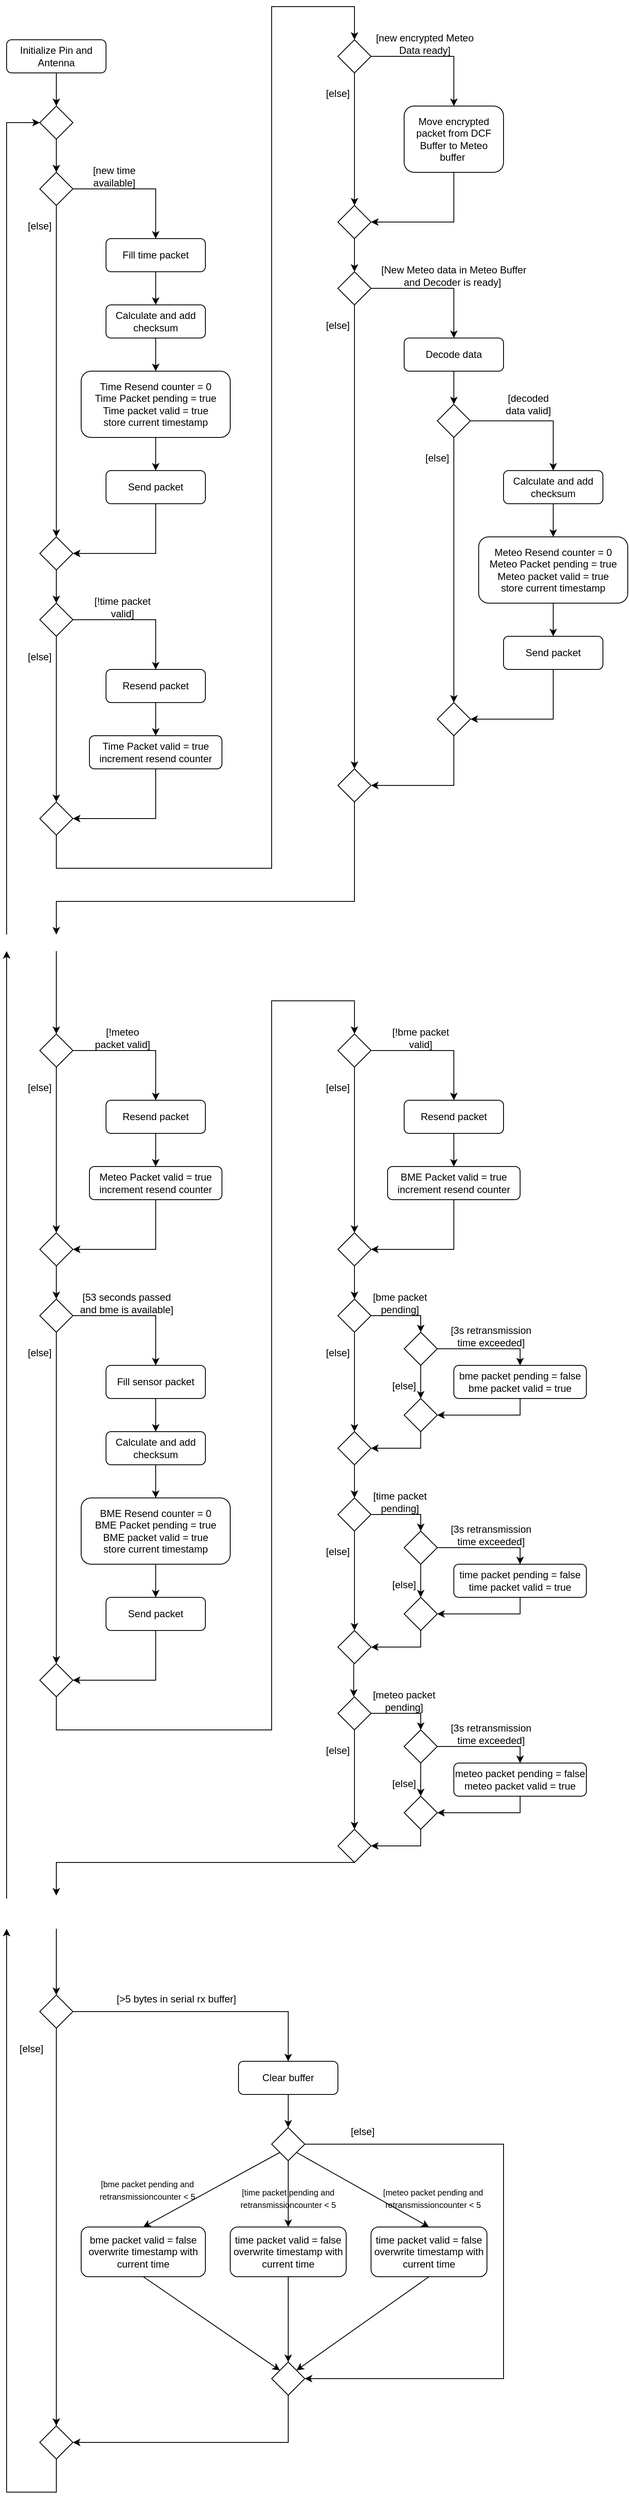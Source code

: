 <mxfile version="22.1.21" type="device" pages="2">
  <diagram id="C5RBs43oDa-KdzZeNtuy" name="Page-1">
    <mxGraphModel dx="1304" dy="761" grid="1" gridSize="10" guides="1" tooltips="1" connect="1" arrows="1" fold="1" page="1" pageScale="1" pageWidth="827" pageHeight="1169" math="0" shadow="0">
      <root>
        <mxCell id="WIyWlLk6GJQsqaUBKTNV-0" />
        <mxCell id="WIyWlLk6GJQsqaUBKTNV-1" parent="WIyWlLk6GJQsqaUBKTNV-0" />
        <mxCell id="Wbvs1l6Q2NBNaEKk9AHI-1" value="Initialize Pin and Antenna" style="rounded=1;whiteSpace=wrap;html=1;" vertex="1" parent="WIyWlLk6GJQsqaUBKTNV-1">
          <mxGeometry x="40" y="80" width="120" height="40" as="geometry" />
        </mxCell>
        <mxCell id="Wbvs1l6Q2NBNaEKk9AHI-2" value="Calculate and add checksum" style="rounded=1;whiteSpace=wrap;html=1;" vertex="1" parent="WIyWlLk6GJQsqaUBKTNV-1">
          <mxGeometry x="160" y="400" width="120" height="40" as="geometry" />
        </mxCell>
        <mxCell id="Wbvs1l6Q2NBNaEKk9AHI-3" value="" style="rhombus;whiteSpace=wrap;html=1;" vertex="1" parent="WIyWlLk6GJQsqaUBKTNV-1">
          <mxGeometry x="80" y="160" width="40" height="40" as="geometry" />
        </mxCell>
        <mxCell id="Wbvs1l6Q2NBNaEKk9AHI-4" value="" style="rhombus;whiteSpace=wrap;html=1;" vertex="1" parent="WIyWlLk6GJQsqaUBKTNV-1">
          <mxGeometry x="80" y="680" width="40" height="40" as="geometry" />
        </mxCell>
        <mxCell id="Wbvs1l6Q2NBNaEKk9AHI-5" value="Fill time packet" style="rounded=1;whiteSpace=wrap;html=1;" vertex="1" parent="WIyWlLk6GJQsqaUBKTNV-1">
          <mxGeometry x="160" y="320" width="120" height="40" as="geometry" />
        </mxCell>
        <mxCell id="Wbvs1l6Q2NBNaEKk9AHI-6" value="Time Resend counter = 0&lt;br&gt;Time Packet pending = true&lt;br&gt;Time packet valid = true&lt;br&gt;store current timestamp" style="rounded=1;whiteSpace=wrap;html=1;" vertex="1" parent="WIyWlLk6GJQsqaUBKTNV-1">
          <mxGeometry x="130" y="480" width="180" height="80" as="geometry" />
        </mxCell>
        <mxCell id="Wbvs1l6Q2NBNaEKk9AHI-7" value="" style="rhombus;whiteSpace=wrap;html=1;" vertex="1" parent="WIyWlLk6GJQsqaUBKTNV-1">
          <mxGeometry x="80" y="240" width="40" height="40" as="geometry" />
        </mxCell>
        <mxCell id="Wbvs1l6Q2NBNaEKk9AHI-8" value="" style="endArrow=classic;html=1;rounded=0;exitX=0.5;exitY=1;exitDx=0;exitDy=0;entryX=0.5;entryY=0;entryDx=0;entryDy=0;" edge="1" parent="WIyWlLk6GJQsqaUBKTNV-1" source="Wbvs1l6Q2NBNaEKk9AHI-1" target="Wbvs1l6Q2NBNaEKk9AHI-3">
          <mxGeometry width="50" height="50" relative="1" as="geometry">
            <mxPoint x="270" y="430" as="sourcePoint" />
            <mxPoint x="320" y="380" as="targetPoint" />
          </mxGeometry>
        </mxCell>
        <mxCell id="Wbvs1l6Q2NBNaEKk9AHI-9" value="" style="endArrow=classic;html=1;rounded=0;entryX=0.5;entryY=0;entryDx=0;entryDy=0;" edge="1" parent="WIyWlLk6GJQsqaUBKTNV-1" target="Wbvs1l6Q2NBNaEKk9AHI-7">
          <mxGeometry width="50" height="50" relative="1" as="geometry">
            <mxPoint x="100" y="200" as="sourcePoint" />
            <mxPoint x="110" y="170" as="targetPoint" />
          </mxGeometry>
        </mxCell>
        <mxCell id="Wbvs1l6Q2NBNaEKk9AHI-10" value="" style="endArrow=classic;html=1;rounded=0;entryX=0.5;entryY=0;entryDx=0;entryDy=0;exitX=1;exitY=0.5;exitDx=0;exitDy=0;" edge="1" parent="WIyWlLk6GJQsqaUBKTNV-1" source="Wbvs1l6Q2NBNaEKk9AHI-7" target="Wbvs1l6Q2NBNaEKk9AHI-5">
          <mxGeometry width="50" height="50" relative="1" as="geometry">
            <mxPoint x="110" y="210" as="sourcePoint" />
            <mxPoint x="110" y="250" as="targetPoint" />
            <Array as="points">
              <mxPoint x="220" y="260" />
            </Array>
          </mxGeometry>
        </mxCell>
        <mxCell id="Wbvs1l6Q2NBNaEKk9AHI-11" value="" style="endArrow=classic;html=1;rounded=0;entryX=0.5;entryY=0;entryDx=0;entryDy=0;exitX=0.5;exitY=1;exitDx=0;exitDy=0;" edge="1" parent="WIyWlLk6GJQsqaUBKTNV-1" source="Wbvs1l6Q2NBNaEKk9AHI-5" target="Wbvs1l6Q2NBNaEKk9AHI-2">
          <mxGeometry width="50" height="50" relative="1" as="geometry">
            <mxPoint x="110" y="210" as="sourcePoint" />
            <mxPoint x="110" y="250" as="targetPoint" />
          </mxGeometry>
        </mxCell>
        <mxCell id="Wbvs1l6Q2NBNaEKk9AHI-12" value="" style="endArrow=classic;html=1;rounded=0;exitX=0.5;exitY=1;exitDx=0;exitDy=0;entryX=0.5;entryY=0;entryDx=0;entryDy=0;" edge="1" parent="WIyWlLk6GJQsqaUBKTNV-1" source="Wbvs1l6Q2NBNaEKk9AHI-2" target="Wbvs1l6Q2NBNaEKk9AHI-6">
          <mxGeometry width="50" height="50" relative="1" as="geometry">
            <mxPoint x="230" y="370" as="sourcePoint" />
            <mxPoint x="250" y="460" as="targetPoint" />
          </mxGeometry>
        </mxCell>
        <mxCell id="Wbvs1l6Q2NBNaEKk9AHI-13" value="" style="endArrow=classic;html=1;rounded=0;entryX=1;entryY=0.5;entryDx=0;entryDy=0;" edge="1" parent="WIyWlLk6GJQsqaUBKTNV-1" target="Wbvs1l6Q2NBNaEKk9AHI-4">
          <mxGeometry width="50" height="50" relative="1" as="geometry">
            <mxPoint x="220" y="640" as="sourcePoint" />
            <mxPoint x="320" y="380" as="targetPoint" />
            <Array as="points">
              <mxPoint x="220" y="700" />
            </Array>
          </mxGeometry>
        </mxCell>
        <mxCell id="Wbvs1l6Q2NBNaEKk9AHI-14" value="" style="endArrow=classic;html=1;rounded=0;exitX=0.5;exitY=1;exitDx=0;exitDy=0;entryX=0.5;entryY=0;entryDx=0;entryDy=0;" edge="1" parent="WIyWlLk6GJQsqaUBKTNV-1" source="Wbvs1l6Q2NBNaEKk9AHI-7" target="Wbvs1l6Q2NBNaEKk9AHI-4">
          <mxGeometry width="50" height="50" relative="1" as="geometry">
            <mxPoint x="270" y="430" as="sourcePoint" />
            <mxPoint x="320" y="380" as="targetPoint" />
          </mxGeometry>
        </mxCell>
        <mxCell id="Wbvs1l6Q2NBNaEKk9AHI-15" value="[new time available]" style="text;html=1;strokeColor=none;fillColor=none;align=center;verticalAlign=middle;whiteSpace=wrap;rounded=0;" vertex="1" parent="WIyWlLk6GJQsqaUBKTNV-1">
          <mxGeometry x="140" y="230" width="60" height="30" as="geometry" />
        </mxCell>
        <mxCell id="Wbvs1l6Q2NBNaEKk9AHI-16" value="[else]" style="text;html=1;strokeColor=none;fillColor=none;align=center;verticalAlign=middle;whiteSpace=wrap;rounded=0;" vertex="1" parent="WIyWlLk6GJQsqaUBKTNV-1">
          <mxGeometry x="60" y="290" width="40" height="30" as="geometry" />
        </mxCell>
        <mxCell id="Wbvs1l6Q2NBNaEKk9AHI-17" value="" style="rhombus;whiteSpace=wrap;html=1;" vertex="1" parent="WIyWlLk6GJQsqaUBKTNV-1">
          <mxGeometry x="80" y="760" width="40" height="40" as="geometry" />
        </mxCell>
        <mxCell id="Wbvs1l6Q2NBNaEKk9AHI-18" value="Send packet" style="rounded=1;whiteSpace=wrap;html=1;" vertex="1" parent="WIyWlLk6GJQsqaUBKTNV-1">
          <mxGeometry x="160" y="600" width="120" height="40" as="geometry" />
        </mxCell>
        <mxCell id="Wbvs1l6Q2NBNaEKk9AHI-19" value="" style="endArrow=classic;html=1;rounded=0;exitX=0.5;exitY=1;exitDx=0;exitDy=0;entryX=0.5;entryY=0;entryDx=0;entryDy=0;" edge="1" parent="WIyWlLk6GJQsqaUBKTNV-1" source="Wbvs1l6Q2NBNaEKk9AHI-6" target="Wbvs1l6Q2NBNaEKk9AHI-18">
          <mxGeometry width="50" height="50" relative="1" as="geometry">
            <mxPoint x="230" y="450" as="sourcePoint" />
            <mxPoint x="230" y="490" as="targetPoint" />
          </mxGeometry>
        </mxCell>
        <mxCell id="Wbvs1l6Q2NBNaEKk9AHI-21" value="Resend packet" style="rounded=1;whiteSpace=wrap;html=1;" vertex="1" parent="WIyWlLk6GJQsqaUBKTNV-1">
          <mxGeometry x="160" y="840" width="120" height="40" as="geometry" />
        </mxCell>
        <mxCell id="Wbvs1l6Q2NBNaEKk9AHI-22" value="Time Packet valid = true&lt;br&gt;increment resend counter" style="rounded=1;whiteSpace=wrap;html=1;" vertex="1" parent="WIyWlLk6GJQsqaUBKTNV-1">
          <mxGeometry x="140" y="920" width="160" height="40" as="geometry" />
        </mxCell>
        <mxCell id="Wbvs1l6Q2NBNaEKk9AHI-23" value="" style="rhombus;whiteSpace=wrap;html=1;" vertex="1" parent="WIyWlLk6GJQsqaUBKTNV-1">
          <mxGeometry x="80" y="1000" width="40" height="40" as="geometry" />
        </mxCell>
        <mxCell id="Wbvs1l6Q2NBNaEKk9AHI-24" value="" style="endArrow=classic;html=1;rounded=0;exitX=0.5;exitY=1;exitDx=0;exitDy=0;entryX=0.5;entryY=0;entryDx=0;entryDy=0;" edge="1" parent="WIyWlLk6GJQsqaUBKTNV-1" source="Wbvs1l6Q2NBNaEKk9AHI-4" target="Wbvs1l6Q2NBNaEKk9AHI-17">
          <mxGeometry width="50" height="50" relative="1" as="geometry">
            <mxPoint x="200" y="870" as="sourcePoint" />
            <mxPoint x="250" y="820" as="targetPoint" />
          </mxGeometry>
        </mxCell>
        <mxCell id="Wbvs1l6Q2NBNaEKk9AHI-25" value="" style="endArrow=classic;html=1;rounded=0;exitX=1;exitY=0.5;exitDx=0;exitDy=0;entryX=0.5;entryY=0;entryDx=0;entryDy=0;" edge="1" parent="WIyWlLk6GJQsqaUBKTNV-1" source="Wbvs1l6Q2NBNaEKk9AHI-17" target="Wbvs1l6Q2NBNaEKk9AHI-21">
          <mxGeometry width="50" height="50" relative="1" as="geometry">
            <mxPoint x="110" y="730" as="sourcePoint" />
            <mxPoint x="110" y="770" as="targetPoint" />
            <Array as="points">
              <mxPoint x="220" y="780" />
            </Array>
          </mxGeometry>
        </mxCell>
        <mxCell id="Wbvs1l6Q2NBNaEKk9AHI-26" value="" style="endArrow=classic;html=1;rounded=0;exitX=0.5;exitY=1;exitDx=0;exitDy=0;entryX=0.5;entryY=0;entryDx=0;entryDy=0;" edge="1" parent="WIyWlLk6GJQsqaUBKTNV-1" source="Wbvs1l6Q2NBNaEKk9AHI-21" target="Wbvs1l6Q2NBNaEKk9AHI-22">
          <mxGeometry width="50" height="50" relative="1" as="geometry">
            <mxPoint x="200" y="830" as="sourcePoint" />
            <mxPoint x="250" y="780" as="targetPoint" />
          </mxGeometry>
        </mxCell>
        <mxCell id="Wbvs1l6Q2NBNaEKk9AHI-27" value="" style="endArrow=classic;html=1;rounded=0;exitX=0.5;exitY=1;exitDx=0;exitDy=0;entryX=1;entryY=0.5;entryDx=0;entryDy=0;" edge="1" parent="WIyWlLk6GJQsqaUBKTNV-1" source="Wbvs1l6Q2NBNaEKk9AHI-22" target="Wbvs1l6Q2NBNaEKk9AHI-23">
          <mxGeometry width="50" height="50" relative="1" as="geometry">
            <mxPoint x="230" y="890" as="sourcePoint" />
            <mxPoint x="230" y="930" as="targetPoint" />
            <Array as="points">
              <mxPoint x="220" y="1020" />
            </Array>
          </mxGeometry>
        </mxCell>
        <mxCell id="Wbvs1l6Q2NBNaEKk9AHI-28" value="[!time packet valid]" style="text;html=1;strokeColor=none;fillColor=none;align=center;verticalAlign=middle;whiteSpace=wrap;rounded=0;" vertex="1" parent="WIyWlLk6GJQsqaUBKTNV-1">
          <mxGeometry x="140" y="750" width="80" height="30" as="geometry" />
        </mxCell>
        <mxCell id="Wbvs1l6Q2NBNaEKk9AHI-29" value="" style="endArrow=classic;html=1;rounded=0;exitX=0.5;exitY=1;exitDx=0;exitDy=0;entryX=0.5;entryY=0;entryDx=0;entryDy=0;" edge="1" parent="WIyWlLk6GJQsqaUBKTNV-1" source="Wbvs1l6Q2NBNaEKk9AHI-17" target="Wbvs1l6Q2NBNaEKk9AHI-23">
          <mxGeometry width="50" height="50" relative="1" as="geometry">
            <mxPoint x="200" y="1000" as="sourcePoint" />
            <mxPoint x="250" y="950" as="targetPoint" />
          </mxGeometry>
        </mxCell>
        <mxCell id="Wbvs1l6Q2NBNaEKk9AHI-30" value="[else]" style="text;html=1;strokeColor=none;fillColor=none;align=center;verticalAlign=middle;whiteSpace=wrap;rounded=0;" vertex="1" parent="WIyWlLk6GJQsqaUBKTNV-1">
          <mxGeometry x="60" y="810" width="40" height="30" as="geometry" />
        </mxCell>
        <mxCell id="Wbvs1l6Q2NBNaEKk9AHI-31" value="Calculate and add checksum" style="rounded=1;whiteSpace=wrap;html=1;" vertex="1" parent="WIyWlLk6GJQsqaUBKTNV-1">
          <mxGeometry x="640" y="600" width="120" height="40" as="geometry" />
        </mxCell>
        <mxCell id="Wbvs1l6Q2NBNaEKk9AHI-32" value="" style="rhombus;whiteSpace=wrap;html=1;" vertex="1" parent="WIyWlLk6GJQsqaUBKTNV-1">
          <mxGeometry x="440" y="960" width="40" height="40" as="geometry" />
        </mxCell>
        <mxCell id="Wbvs1l6Q2NBNaEKk9AHI-33" value="Decode data" style="rounded=1;whiteSpace=wrap;html=1;" vertex="1" parent="WIyWlLk6GJQsqaUBKTNV-1">
          <mxGeometry x="520" y="440" width="120" height="40" as="geometry" />
        </mxCell>
        <mxCell id="Wbvs1l6Q2NBNaEKk9AHI-34" value="Meteo Resend counter = 0&lt;br&gt;Meteo Packet pending = true&lt;br&gt;Meteo packet valid = true&lt;br&gt;store current timestamp" style="rounded=1;whiteSpace=wrap;html=1;" vertex="1" parent="WIyWlLk6GJQsqaUBKTNV-1">
          <mxGeometry x="610" y="680" width="180" height="80" as="geometry" />
        </mxCell>
        <mxCell id="Wbvs1l6Q2NBNaEKk9AHI-35" value="" style="rhombus;whiteSpace=wrap;html=1;" vertex="1" parent="WIyWlLk6GJQsqaUBKTNV-1">
          <mxGeometry x="440" y="360" width="40" height="40" as="geometry" />
        </mxCell>
        <mxCell id="Wbvs1l6Q2NBNaEKk9AHI-36" value="" style="endArrow=classic;html=1;rounded=0;entryX=0.5;entryY=0;entryDx=0;entryDy=0;exitX=1;exitY=0.5;exitDx=0;exitDy=0;" edge="1" parent="WIyWlLk6GJQsqaUBKTNV-1" source="Wbvs1l6Q2NBNaEKk9AHI-35" target="Wbvs1l6Q2NBNaEKk9AHI-33">
          <mxGeometry width="50" height="50" relative="1" as="geometry">
            <mxPoint x="470" y="330" as="sourcePoint" />
            <mxPoint x="470" y="370" as="targetPoint" />
            <Array as="points">
              <mxPoint x="580" y="380" />
            </Array>
          </mxGeometry>
        </mxCell>
        <mxCell id="Wbvs1l6Q2NBNaEKk9AHI-38" value="" style="endArrow=classic;html=1;rounded=0;exitX=0.5;exitY=1;exitDx=0;exitDy=0;entryX=0.5;entryY=0;entryDx=0;entryDy=0;" edge="1" parent="WIyWlLk6GJQsqaUBKTNV-1" source="Wbvs1l6Q2NBNaEKk9AHI-31" target="Wbvs1l6Q2NBNaEKk9AHI-34">
          <mxGeometry width="50" height="50" relative="1" as="geometry">
            <mxPoint x="710" y="570" as="sourcePoint" />
            <mxPoint x="730" y="660" as="targetPoint" />
          </mxGeometry>
        </mxCell>
        <mxCell id="Wbvs1l6Q2NBNaEKk9AHI-40" value="" style="endArrow=classic;html=1;rounded=0;exitX=0.5;exitY=1;exitDx=0;exitDy=0;entryX=0.5;entryY=0;entryDx=0;entryDy=0;" edge="1" parent="WIyWlLk6GJQsqaUBKTNV-1" source="Wbvs1l6Q2NBNaEKk9AHI-35" target="Wbvs1l6Q2NBNaEKk9AHI-32">
          <mxGeometry width="50" height="50" relative="1" as="geometry">
            <mxPoint x="630" y="550" as="sourcePoint" />
            <mxPoint x="680" y="500" as="targetPoint" />
          </mxGeometry>
        </mxCell>
        <mxCell id="Wbvs1l6Q2NBNaEKk9AHI-41" value="[New Meteo data in Meteo Buffer and Decoder is ready]&amp;nbsp;" style="text;html=1;strokeColor=none;fillColor=none;align=center;verticalAlign=middle;whiteSpace=wrap;rounded=0;" vertex="1" parent="WIyWlLk6GJQsqaUBKTNV-1">
          <mxGeometry x="490" y="350" width="180" height="30" as="geometry" />
        </mxCell>
        <mxCell id="Wbvs1l6Q2NBNaEKk9AHI-42" value="[else]" style="text;html=1;strokeColor=none;fillColor=none;align=center;verticalAlign=middle;whiteSpace=wrap;rounded=0;" vertex="1" parent="WIyWlLk6GJQsqaUBKTNV-1">
          <mxGeometry x="420" y="410" width="40" height="30" as="geometry" />
        </mxCell>
        <mxCell id="Wbvs1l6Q2NBNaEKk9AHI-43" value="Send packet" style="rounded=1;whiteSpace=wrap;html=1;" vertex="1" parent="WIyWlLk6GJQsqaUBKTNV-1">
          <mxGeometry x="640" y="800" width="120" height="40" as="geometry" />
        </mxCell>
        <mxCell id="Wbvs1l6Q2NBNaEKk9AHI-44" value="" style="endArrow=classic;html=1;rounded=0;exitX=0.5;exitY=1;exitDx=0;exitDy=0;entryX=0.5;entryY=0;entryDx=0;entryDy=0;" edge="1" parent="WIyWlLk6GJQsqaUBKTNV-1" source="Wbvs1l6Q2NBNaEKk9AHI-34" target="Wbvs1l6Q2NBNaEKk9AHI-43">
          <mxGeometry width="50" height="50" relative="1" as="geometry">
            <mxPoint x="710" y="650" as="sourcePoint" />
            <mxPoint x="710" y="690" as="targetPoint" />
          </mxGeometry>
        </mxCell>
        <mxCell id="Wbvs1l6Q2NBNaEKk9AHI-45" value="" style="rhombus;whiteSpace=wrap;html=1;" vertex="1" parent="WIyWlLk6GJQsqaUBKTNV-1">
          <mxGeometry x="440" y="80" width="40" height="40" as="geometry" />
        </mxCell>
        <mxCell id="Wbvs1l6Q2NBNaEKk9AHI-46" value="Move encrypted packet from DCF Buffer to Meteo buffer&amp;nbsp;" style="rounded=1;whiteSpace=wrap;html=1;" vertex="1" parent="WIyWlLk6GJQsqaUBKTNV-1">
          <mxGeometry x="520" y="160" width="120" height="80" as="geometry" />
        </mxCell>
        <mxCell id="Wbvs1l6Q2NBNaEKk9AHI-48" value="" style="rhombus;whiteSpace=wrap;html=1;" vertex="1" parent="WIyWlLk6GJQsqaUBKTNV-1">
          <mxGeometry x="440" y="280" width="40" height="40" as="geometry" />
        </mxCell>
        <mxCell id="Wbvs1l6Q2NBNaEKk9AHI-49" value="" style="endArrow=classic;html=1;rounded=0;exitX=1;exitY=0.5;exitDx=0;exitDy=0;entryX=0.5;entryY=0;entryDx=0;entryDy=0;" edge="1" parent="WIyWlLk6GJQsqaUBKTNV-1" source="Wbvs1l6Q2NBNaEKk9AHI-45" target="Wbvs1l6Q2NBNaEKk9AHI-46">
          <mxGeometry width="50" height="50" relative="1" as="geometry">
            <mxPoint x="470" y="50" as="sourcePoint" />
            <mxPoint x="470" y="90" as="targetPoint" />
            <Array as="points">
              <mxPoint x="580" y="100" />
            </Array>
          </mxGeometry>
        </mxCell>
        <mxCell id="Wbvs1l6Q2NBNaEKk9AHI-51" value="" style="endArrow=classic;html=1;rounded=0;exitX=0.5;exitY=1;exitDx=0;exitDy=0;entryX=1;entryY=0.5;entryDx=0;entryDy=0;" edge="1" parent="WIyWlLk6GJQsqaUBKTNV-1" target="Wbvs1l6Q2NBNaEKk9AHI-48">
          <mxGeometry width="50" height="50" relative="1" as="geometry">
            <mxPoint x="580" y="240" as="sourcePoint" />
            <mxPoint x="590" y="210" as="targetPoint" />
            <Array as="points">
              <mxPoint x="580" y="300" />
            </Array>
          </mxGeometry>
        </mxCell>
        <mxCell id="Wbvs1l6Q2NBNaEKk9AHI-52" value="[new encrypted Meteo Data ready]" style="text;html=1;strokeColor=none;fillColor=none;align=center;verticalAlign=middle;whiteSpace=wrap;rounded=0;" vertex="1" parent="WIyWlLk6GJQsqaUBKTNV-1">
          <mxGeometry x="480" y="70" width="130" height="30" as="geometry" />
        </mxCell>
        <mxCell id="Wbvs1l6Q2NBNaEKk9AHI-53" value="" style="endArrow=classic;html=1;rounded=0;exitX=0.5;exitY=1;exitDx=0;exitDy=0;entryX=0.5;entryY=0;entryDx=0;entryDy=0;" edge="1" parent="WIyWlLk6GJQsqaUBKTNV-1" source="Wbvs1l6Q2NBNaEKk9AHI-45" target="Wbvs1l6Q2NBNaEKk9AHI-48">
          <mxGeometry width="50" height="50" relative="1" as="geometry">
            <mxPoint x="560" y="320" as="sourcePoint" />
            <mxPoint x="610" y="270" as="targetPoint" />
          </mxGeometry>
        </mxCell>
        <mxCell id="Wbvs1l6Q2NBNaEKk9AHI-54" value="[else]" style="text;html=1;strokeColor=none;fillColor=none;align=center;verticalAlign=middle;whiteSpace=wrap;rounded=0;" vertex="1" parent="WIyWlLk6GJQsqaUBKTNV-1">
          <mxGeometry x="420" y="130" width="40" height="30" as="geometry" />
        </mxCell>
        <mxCell id="Wbvs1l6Q2NBNaEKk9AHI-55" value="" style="rhombus;whiteSpace=wrap;html=1;" vertex="1" parent="WIyWlLk6GJQsqaUBKTNV-1">
          <mxGeometry x="560" y="520" width="40" height="40" as="geometry" />
        </mxCell>
        <mxCell id="Wbvs1l6Q2NBNaEKk9AHI-57" value="" style="endArrow=classic;html=1;rounded=0;entryX=0.5;entryY=0;entryDx=0;entryDy=0;exitX=0.5;exitY=1;exitDx=0;exitDy=0;" edge="1" parent="WIyWlLk6GJQsqaUBKTNV-1" source="Wbvs1l6Q2NBNaEKk9AHI-33" target="Wbvs1l6Q2NBNaEKk9AHI-55">
          <mxGeometry width="50" height="50" relative="1" as="geometry">
            <mxPoint x="550" y="480" as="sourcePoint" />
            <mxPoint x="600" y="430" as="targetPoint" />
          </mxGeometry>
        </mxCell>
        <mxCell id="Wbvs1l6Q2NBNaEKk9AHI-58" value="" style="endArrow=classic;html=1;rounded=0;entryX=0.5;entryY=0;entryDx=0;entryDy=0;exitX=1;exitY=0.5;exitDx=0;exitDy=0;" edge="1" parent="WIyWlLk6GJQsqaUBKTNV-1" source="Wbvs1l6Q2NBNaEKk9AHI-55" target="Wbvs1l6Q2NBNaEKk9AHI-31">
          <mxGeometry width="50" height="50" relative="1" as="geometry">
            <mxPoint x="590" y="490" as="sourcePoint" />
            <mxPoint x="590" y="530" as="targetPoint" />
            <Array as="points">
              <mxPoint x="700" y="540" />
            </Array>
          </mxGeometry>
        </mxCell>
        <mxCell id="Wbvs1l6Q2NBNaEKk9AHI-59" value="" style="endArrow=classic;html=1;rounded=0;exitX=0.5;exitY=1;exitDx=0;exitDy=0;entryX=0.5;entryY=0;entryDx=0;entryDy=0;" edge="1" parent="WIyWlLk6GJQsqaUBKTNV-1" source="Wbvs1l6Q2NBNaEKk9AHI-48" target="Wbvs1l6Q2NBNaEKk9AHI-35">
          <mxGeometry width="50" height="50" relative="1" as="geometry">
            <mxPoint x="560" y="370" as="sourcePoint" />
            <mxPoint x="610" y="320" as="targetPoint" />
          </mxGeometry>
        </mxCell>
        <mxCell id="Wbvs1l6Q2NBNaEKk9AHI-60" value="" style="endArrow=classic;html=1;rounded=0;exitX=0.5;exitY=1;exitDx=0;exitDy=0;entryX=0.5;entryY=0;entryDx=0;entryDy=0;" edge="1" parent="WIyWlLk6GJQsqaUBKTNV-1" source="Wbvs1l6Q2NBNaEKk9AHI-23" target="Wbvs1l6Q2NBNaEKk9AHI-45">
          <mxGeometry width="50" height="50" relative="1" as="geometry">
            <mxPoint x="520" y="790" as="sourcePoint" />
            <mxPoint x="570" y="740" as="targetPoint" />
            <Array as="points">
              <mxPoint x="100" y="1080" />
              <mxPoint x="360" y="1080" />
              <mxPoint x="360" y="40" />
              <mxPoint x="460" y="40" />
            </Array>
          </mxGeometry>
        </mxCell>
        <mxCell id="Wbvs1l6Q2NBNaEKk9AHI-61" value="[decoded data valid]" style="text;html=1;strokeColor=none;fillColor=none;align=center;verticalAlign=middle;whiteSpace=wrap;rounded=0;" vertex="1" parent="WIyWlLk6GJQsqaUBKTNV-1">
          <mxGeometry x="640" y="505" width="60" height="30" as="geometry" />
        </mxCell>
        <mxCell id="Wbvs1l6Q2NBNaEKk9AHI-62" value="" style="endArrow=classic;html=1;rounded=0;entryX=1;entryY=0.5;entryDx=0;entryDy=0;exitX=0.5;exitY=1;exitDx=0;exitDy=0;" edge="1" parent="WIyWlLk6GJQsqaUBKTNV-1" source="Wbvs1l6Q2NBNaEKk9AHI-63" target="Wbvs1l6Q2NBNaEKk9AHI-32">
          <mxGeometry width="50" height="50" relative="1" as="geometry">
            <mxPoint x="570" y="1020" as="sourcePoint" />
            <mxPoint x="630" y="670" as="targetPoint" />
            <Array as="points">
              <mxPoint x="580" y="980" />
            </Array>
          </mxGeometry>
        </mxCell>
        <mxCell id="Wbvs1l6Q2NBNaEKk9AHI-63" value="" style="rhombus;whiteSpace=wrap;html=1;" vertex="1" parent="WIyWlLk6GJQsqaUBKTNV-1">
          <mxGeometry x="560" y="880" width="40" height="40" as="geometry" />
        </mxCell>
        <mxCell id="Wbvs1l6Q2NBNaEKk9AHI-64" value="" style="endArrow=classic;html=1;rounded=0;exitX=0.5;exitY=1;exitDx=0;exitDy=0;entryX=0.5;entryY=0;entryDx=0;entryDy=0;" edge="1" parent="WIyWlLk6GJQsqaUBKTNV-1" source="Wbvs1l6Q2NBNaEKk9AHI-55" target="Wbvs1l6Q2NBNaEKk9AHI-63">
          <mxGeometry width="50" height="50" relative="1" as="geometry">
            <mxPoint x="580" y="670" as="sourcePoint" />
            <mxPoint x="630" y="620" as="targetPoint" />
          </mxGeometry>
        </mxCell>
        <mxCell id="Wbvs1l6Q2NBNaEKk9AHI-65" value="" style="endArrow=classic;html=1;rounded=0;entryX=1;entryY=0.5;entryDx=0;entryDy=0;exitX=0.5;exitY=1;exitDx=0;exitDy=0;" edge="1" parent="WIyWlLk6GJQsqaUBKTNV-1" source="Wbvs1l6Q2NBNaEKk9AHI-43" target="Wbvs1l6Q2NBNaEKk9AHI-63">
          <mxGeometry width="50" height="50" relative="1" as="geometry">
            <mxPoint x="630" y="770" as="sourcePoint" />
            <mxPoint x="680" y="720" as="targetPoint" />
            <Array as="points">
              <mxPoint x="700" y="900" />
            </Array>
          </mxGeometry>
        </mxCell>
        <mxCell id="Wbvs1l6Q2NBNaEKk9AHI-66" value="[else]" style="text;html=1;strokeColor=none;fillColor=none;align=center;verticalAlign=middle;whiteSpace=wrap;rounded=0;" vertex="1" parent="WIyWlLk6GJQsqaUBKTNV-1">
          <mxGeometry x="540" y="570" width="40" height="30" as="geometry" />
        </mxCell>
        <mxCell id="if5M4M865nd7EsekDBHm-1" value="" style="endArrow=classic;html=1;rounded=0;exitX=0.5;exitY=1;exitDx=0;exitDy=0;" edge="1" parent="WIyWlLk6GJQsqaUBKTNV-1" source="Wbvs1l6Q2NBNaEKk9AHI-32">
          <mxGeometry width="50" height="50" relative="1" as="geometry">
            <mxPoint x="550" y="1100" as="sourcePoint" />
            <mxPoint x="100" y="1160" as="targetPoint" />
            <Array as="points">
              <mxPoint x="460" y="1120" />
              <mxPoint x="100" y="1120" />
            </Array>
          </mxGeometry>
        </mxCell>
        <mxCell id="if5M4M865nd7EsekDBHm-2" value="" style="endArrow=classic;html=1;rounded=0;entryX=0.5;entryY=0;entryDx=0;entryDy=0;" edge="1" parent="WIyWlLk6GJQsqaUBKTNV-1" target="if5M4M865nd7EsekDBHm-3">
          <mxGeometry width="50" height="50" relative="1" as="geometry">
            <mxPoint x="100" y="1180" as="sourcePoint" />
            <mxPoint x="100" y="1240" as="targetPoint" />
          </mxGeometry>
        </mxCell>
        <mxCell id="if5M4M865nd7EsekDBHm-3" value="" style="rhombus;whiteSpace=wrap;html=1;" vertex="1" parent="WIyWlLk6GJQsqaUBKTNV-1">
          <mxGeometry x="80" y="1280" width="40" height="40" as="geometry" />
        </mxCell>
        <mxCell id="if5M4M865nd7EsekDBHm-4" value="Resend packet" style="rounded=1;whiteSpace=wrap;html=1;" vertex="1" parent="WIyWlLk6GJQsqaUBKTNV-1">
          <mxGeometry x="160" y="1360" width="120" height="40" as="geometry" />
        </mxCell>
        <mxCell id="if5M4M865nd7EsekDBHm-5" value="Meteo Packet valid = true&lt;br&gt;increment resend counter" style="rounded=1;whiteSpace=wrap;html=1;" vertex="1" parent="WIyWlLk6GJQsqaUBKTNV-1">
          <mxGeometry x="140" y="1440" width="160" height="40" as="geometry" />
        </mxCell>
        <mxCell id="if5M4M865nd7EsekDBHm-6" value="" style="rhombus;whiteSpace=wrap;html=1;" vertex="1" parent="WIyWlLk6GJQsqaUBKTNV-1">
          <mxGeometry x="80" y="1520" width="40" height="40" as="geometry" />
        </mxCell>
        <mxCell id="if5M4M865nd7EsekDBHm-7" value="" style="endArrow=classic;html=1;rounded=0;exitX=1;exitY=0.5;exitDx=0;exitDy=0;entryX=0.5;entryY=0;entryDx=0;entryDy=0;" edge="1" parent="WIyWlLk6GJQsqaUBKTNV-1" source="if5M4M865nd7EsekDBHm-3" target="if5M4M865nd7EsekDBHm-4">
          <mxGeometry width="50" height="50" relative="1" as="geometry">
            <mxPoint x="110" y="1250" as="sourcePoint" />
            <mxPoint x="110" y="1290" as="targetPoint" />
            <Array as="points">
              <mxPoint x="220" y="1300" />
            </Array>
          </mxGeometry>
        </mxCell>
        <mxCell id="if5M4M865nd7EsekDBHm-8" value="" style="endArrow=classic;html=1;rounded=0;exitX=0.5;exitY=1;exitDx=0;exitDy=0;entryX=0.5;entryY=0;entryDx=0;entryDy=0;" edge="1" parent="WIyWlLk6GJQsqaUBKTNV-1" source="if5M4M865nd7EsekDBHm-4" target="if5M4M865nd7EsekDBHm-5">
          <mxGeometry width="50" height="50" relative="1" as="geometry">
            <mxPoint x="200" y="1350" as="sourcePoint" />
            <mxPoint x="250" y="1300" as="targetPoint" />
          </mxGeometry>
        </mxCell>
        <mxCell id="if5M4M865nd7EsekDBHm-9" value="" style="endArrow=classic;html=1;rounded=0;exitX=0.5;exitY=1;exitDx=0;exitDy=0;entryX=1;entryY=0.5;entryDx=0;entryDy=0;" edge="1" parent="WIyWlLk6GJQsqaUBKTNV-1" source="if5M4M865nd7EsekDBHm-5" target="if5M4M865nd7EsekDBHm-6">
          <mxGeometry width="50" height="50" relative="1" as="geometry">
            <mxPoint x="230" y="1410" as="sourcePoint" />
            <mxPoint x="230" y="1450" as="targetPoint" />
            <Array as="points">
              <mxPoint x="220" y="1540" />
            </Array>
          </mxGeometry>
        </mxCell>
        <mxCell id="if5M4M865nd7EsekDBHm-10" value="[!meteo packet valid]" style="text;html=1;strokeColor=none;fillColor=none;align=center;verticalAlign=middle;whiteSpace=wrap;rounded=0;" vertex="1" parent="WIyWlLk6GJQsqaUBKTNV-1">
          <mxGeometry x="140" y="1270" width="80" height="30" as="geometry" />
        </mxCell>
        <mxCell id="if5M4M865nd7EsekDBHm-11" value="" style="endArrow=classic;html=1;rounded=0;exitX=0.5;exitY=1;exitDx=0;exitDy=0;entryX=0.5;entryY=0;entryDx=0;entryDy=0;" edge="1" parent="WIyWlLk6GJQsqaUBKTNV-1" source="if5M4M865nd7EsekDBHm-3" target="if5M4M865nd7EsekDBHm-6">
          <mxGeometry width="50" height="50" relative="1" as="geometry">
            <mxPoint x="200" y="1520" as="sourcePoint" />
            <mxPoint x="250" y="1470" as="targetPoint" />
          </mxGeometry>
        </mxCell>
        <mxCell id="if5M4M865nd7EsekDBHm-12" value="[else]" style="text;html=1;strokeColor=none;fillColor=none;align=center;verticalAlign=middle;whiteSpace=wrap;rounded=0;" vertex="1" parent="WIyWlLk6GJQsqaUBKTNV-1">
          <mxGeometry x="60" y="1330" width="40" height="30" as="geometry" />
        </mxCell>
        <mxCell id="if5M4M865nd7EsekDBHm-13" value="Calculate and add checksum" style="rounded=1;whiteSpace=wrap;html=1;" vertex="1" parent="WIyWlLk6GJQsqaUBKTNV-1">
          <mxGeometry x="160" y="1760" width="120" height="40" as="geometry" />
        </mxCell>
        <mxCell id="if5M4M865nd7EsekDBHm-14" value="" style="rhombus;whiteSpace=wrap;html=1;" vertex="1" parent="WIyWlLk6GJQsqaUBKTNV-1">
          <mxGeometry x="80" y="2040" width="40" height="40" as="geometry" />
        </mxCell>
        <mxCell id="if5M4M865nd7EsekDBHm-15" value="Fill sensor packet" style="rounded=1;whiteSpace=wrap;html=1;" vertex="1" parent="WIyWlLk6GJQsqaUBKTNV-1">
          <mxGeometry x="160" y="1680" width="120" height="40" as="geometry" />
        </mxCell>
        <mxCell id="if5M4M865nd7EsekDBHm-16" value="BME Resend counter = 0&lt;br&gt;BME Packet pending = true&lt;br&gt;BME packet valid = true&lt;br&gt;store current timestamp" style="rounded=1;whiteSpace=wrap;html=1;" vertex="1" parent="WIyWlLk6GJQsqaUBKTNV-1">
          <mxGeometry x="130" y="1840" width="180" height="80" as="geometry" />
        </mxCell>
        <mxCell id="if5M4M865nd7EsekDBHm-17" value="" style="rhombus;whiteSpace=wrap;html=1;" vertex="1" parent="WIyWlLk6GJQsqaUBKTNV-1">
          <mxGeometry x="80" y="1600" width="40" height="40" as="geometry" />
        </mxCell>
        <mxCell id="if5M4M865nd7EsekDBHm-18" value="" style="endArrow=classic;html=1;rounded=0;entryX=0.5;entryY=0;entryDx=0;entryDy=0;exitX=1;exitY=0.5;exitDx=0;exitDy=0;" edge="1" parent="WIyWlLk6GJQsqaUBKTNV-1" source="if5M4M865nd7EsekDBHm-17" target="if5M4M865nd7EsekDBHm-15">
          <mxGeometry width="50" height="50" relative="1" as="geometry">
            <mxPoint x="110" y="1570" as="sourcePoint" />
            <mxPoint x="110" y="1610" as="targetPoint" />
            <Array as="points">
              <mxPoint x="220" y="1620" />
            </Array>
          </mxGeometry>
        </mxCell>
        <mxCell id="if5M4M865nd7EsekDBHm-19" value="" style="endArrow=classic;html=1;rounded=0;entryX=0.5;entryY=0;entryDx=0;entryDy=0;exitX=0.5;exitY=1;exitDx=0;exitDy=0;" edge="1" parent="WIyWlLk6GJQsqaUBKTNV-1" source="if5M4M865nd7EsekDBHm-15" target="if5M4M865nd7EsekDBHm-13">
          <mxGeometry width="50" height="50" relative="1" as="geometry">
            <mxPoint x="110" y="1570" as="sourcePoint" />
            <mxPoint x="110" y="1610" as="targetPoint" />
          </mxGeometry>
        </mxCell>
        <mxCell id="if5M4M865nd7EsekDBHm-20" value="" style="endArrow=classic;html=1;rounded=0;exitX=0.5;exitY=1;exitDx=0;exitDy=0;entryX=0.5;entryY=0;entryDx=0;entryDy=0;" edge="1" parent="WIyWlLk6GJQsqaUBKTNV-1" source="if5M4M865nd7EsekDBHm-13" target="if5M4M865nd7EsekDBHm-16">
          <mxGeometry width="50" height="50" relative="1" as="geometry">
            <mxPoint x="230" y="1730" as="sourcePoint" />
            <mxPoint x="250" y="1820" as="targetPoint" />
          </mxGeometry>
        </mxCell>
        <mxCell id="if5M4M865nd7EsekDBHm-21" value="" style="endArrow=classic;html=1;rounded=0;entryX=1;entryY=0.5;entryDx=0;entryDy=0;" edge="1" parent="WIyWlLk6GJQsqaUBKTNV-1" target="if5M4M865nd7EsekDBHm-14">
          <mxGeometry width="50" height="50" relative="1" as="geometry">
            <mxPoint x="220" y="2000" as="sourcePoint" />
            <mxPoint x="320" y="1740" as="targetPoint" />
            <Array as="points">
              <mxPoint x="220" y="2060" />
            </Array>
          </mxGeometry>
        </mxCell>
        <mxCell id="if5M4M865nd7EsekDBHm-22" value="" style="endArrow=classic;html=1;rounded=0;exitX=0.5;exitY=1;exitDx=0;exitDy=0;entryX=0.5;entryY=0;entryDx=0;entryDy=0;" edge="1" parent="WIyWlLk6GJQsqaUBKTNV-1" source="if5M4M865nd7EsekDBHm-17" target="if5M4M865nd7EsekDBHm-14">
          <mxGeometry width="50" height="50" relative="1" as="geometry">
            <mxPoint x="270" y="1790" as="sourcePoint" />
            <mxPoint x="320" y="1740" as="targetPoint" />
          </mxGeometry>
        </mxCell>
        <mxCell id="if5M4M865nd7EsekDBHm-23" value="[53 seconds passed and bme is available]" style="text;html=1;strokeColor=none;fillColor=none;align=center;verticalAlign=middle;whiteSpace=wrap;rounded=0;" vertex="1" parent="WIyWlLk6GJQsqaUBKTNV-1">
          <mxGeometry x="120" y="1590" width="130" height="30" as="geometry" />
        </mxCell>
        <mxCell id="if5M4M865nd7EsekDBHm-24" value="[else]" style="text;html=1;strokeColor=none;fillColor=none;align=center;verticalAlign=middle;whiteSpace=wrap;rounded=0;" vertex="1" parent="WIyWlLk6GJQsqaUBKTNV-1">
          <mxGeometry x="60" y="1650" width="40" height="30" as="geometry" />
        </mxCell>
        <mxCell id="if5M4M865nd7EsekDBHm-25" value="Send packet" style="rounded=1;whiteSpace=wrap;html=1;" vertex="1" parent="WIyWlLk6GJQsqaUBKTNV-1">
          <mxGeometry x="160" y="1960" width="120" height="40" as="geometry" />
        </mxCell>
        <mxCell id="if5M4M865nd7EsekDBHm-26" value="" style="endArrow=classic;html=1;rounded=0;exitX=0.5;exitY=1;exitDx=0;exitDy=0;entryX=0.5;entryY=0;entryDx=0;entryDy=0;" edge="1" parent="WIyWlLk6GJQsqaUBKTNV-1" source="if5M4M865nd7EsekDBHm-16" target="if5M4M865nd7EsekDBHm-25">
          <mxGeometry width="50" height="50" relative="1" as="geometry">
            <mxPoint x="230" y="1810" as="sourcePoint" />
            <mxPoint x="230" y="1850" as="targetPoint" />
          </mxGeometry>
        </mxCell>
        <mxCell id="if5M4M865nd7EsekDBHm-27" value="" style="endArrow=classic;html=1;rounded=0;exitX=0.5;exitY=1;exitDx=0;exitDy=0;entryX=0.5;entryY=0;entryDx=0;entryDy=0;" edge="1" parent="WIyWlLk6GJQsqaUBKTNV-1" source="if5M4M865nd7EsekDBHm-6" target="if5M4M865nd7EsekDBHm-17">
          <mxGeometry width="50" height="50" relative="1" as="geometry">
            <mxPoint x="380" y="1720" as="sourcePoint" />
            <mxPoint x="430" y="1670" as="targetPoint" />
          </mxGeometry>
        </mxCell>
        <mxCell id="if5M4M865nd7EsekDBHm-28" value="" style="rhombus;whiteSpace=wrap;html=1;" vertex="1" parent="WIyWlLk6GJQsqaUBKTNV-1">
          <mxGeometry x="440" y="1280" width="40" height="40" as="geometry" />
        </mxCell>
        <mxCell id="if5M4M865nd7EsekDBHm-29" value="Resend packet" style="rounded=1;whiteSpace=wrap;html=1;" vertex="1" parent="WIyWlLk6GJQsqaUBKTNV-1">
          <mxGeometry x="520" y="1360" width="120" height="40" as="geometry" />
        </mxCell>
        <mxCell id="if5M4M865nd7EsekDBHm-30" value="BME Packet valid = true&lt;br&gt;increment resend counter" style="rounded=1;whiteSpace=wrap;html=1;" vertex="1" parent="WIyWlLk6GJQsqaUBKTNV-1">
          <mxGeometry x="500" y="1440" width="160" height="40" as="geometry" />
        </mxCell>
        <mxCell id="if5M4M865nd7EsekDBHm-31" value="" style="rhombus;whiteSpace=wrap;html=1;" vertex="1" parent="WIyWlLk6GJQsqaUBKTNV-1">
          <mxGeometry x="440" y="1520" width="40" height="40" as="geometry" />
        </mxCell>
        <mxCell id="if5M4M865nd7EsekDBHm-32" value="" style="endArrow=classic;html=1;rounded=0;exitX=1;exitY=0.5;exitDx=0;exitDy=0;entryX=0.5;entryY=0;entryDx=0;entryDy=0;" edge="1" parent="WIyWlLk6GJQsqaUBKTNV-1" source="if5M4M865nd7EsekDBHm-28" target="if5M4M865nd7EsekDBHm-29">
          <mxGeometry width="50" height="50" relative="1" as="geometry">
            <mxPoint x="470" y="1250" as="sourcePoint" />
            <mxPoint x="470" y="1290" as="targetPoint" />
            <Array as="points">
              <mxPoint x="580" y="1300" />
            </Array>
          </mxGeometry>
        </mxCell>
        <mxCell id="if5M4M865nd7EsekDBHm-33" value="" style="endArrow=classic;html=1;rounded=0;exitX=0.5;exitY=1;exitDx=0;exitDy=0;entryX=0.5;entryY=0;entryDx=0;entryDy=0;" edge="1" parent="WIyWlLk6GJQsqaUBKTNV-1" source="if5M4M865nd7EsekDBHm-29" target="if5M4M865nd7EsekDBHm-30">
          <mxGeometry width="50" height="50" relative="1" as="geometry">
            <mxPoint x="560" y="1350" as="sourcePoint" />
            <mxPoint x="610" y="1300" as="targetPoint" />
          </mxGeometry>
        </mxCell>
        <mxCell id="if5M4M865nd7EsekDBHm-34" value="" style="endArrow=classic;html=1;rounded=0;exitX=0.5;exitY=1;exitDx=0;exitDy=0;entryX=1;entryY=0.5;entryDx=0;entryDy=0;" edge="1" parent="WIyWlLk6GJQsqaUBKTNV-1" source="if5M4M865nd7EsekDBHm-30" target="if5M4M865nd7EsekDBHm-31">
          <mxGeometry width="50" height="50" relative="1" as="geometry">
            <mxPoint x="590" y="1410" as="sourcePoint" />
            <mxPoint x="590" y="1450" as="targetPoint" />
            <Array as="points">
              <mxPoint x="580" y="1540" />
            </Array>
          </mxGeometry>
        </mxCell>
        <mxCell id="if5M4M865nd7EsekDBHm-35" value="[!bme packet valid]" style="text;html=1;strokeColor=none;fillColor=none;align=center;verticalAlign=middle;whiteSpace=wrap;rounded=0;" vertex="1" parent="WIyWlLk6GJQsqaUBKTNV-1">
          <mxGeometry x="500" y="1270" width="80" height="30" as="geometry" />
        </mxCell>
        <mxCell id="if5M4M865nd7EsekDBHm-36" value="" style="endArrow=classic;html=1;rounded=0;exitX=0.5;exitY=1;exitDx=0;exitDy=0;entryX=0.5;entryY=0;entryDx=0;entryDy=0;" edge="1" parent="WIyWlLk6GJQsqaUBKTNV-1" source="if5M4M865nd7EsekDBHm-28" target="if5M4M865nd7EsekDBHm-31">
          <mxGeometry width="50" height="50" relative="1" as="geometry">
            <mxPoint x="560" y="1520" as="sourcePoint" />
            <mxPoint x="610" y="1470" as="targetPoint" />
          </mxGeometry>
        </mxCell>
        <mxCell id="if5M4M865nd7EsekDBHm-37" value="[else]" style="text;html=1;strokeColor=none;fillColor=none;align=center;verticalAlign=middle;whiteSpace=wrap;rounded=0;" vertex="1" parent="WIyWlLk6GJQsqaUBKTNV-1">
          <mxGeometry x="420" y="1330" width="40" height="30" as="geometry" />
        </mxCell>
        <mxCell id="if5M4M865nd7EsekDBHm-38" value="" style="endArrow=classic;html=1;rounded=0;entryX=0.5;entryY=0;entryDx=0;entryDy=0;exitX=0.5;exitY=1;exitDx=0;exitDy=0;" edge="1" parent="WIyWlLk6GJQsqaUBKTNV-1" source="if5M4M865nd7EsekDBHm-14" target="if5M4M865nd7EsekDBHm-28">
          <mxGeometry width="50" height="50" relative="1" as="geometry">
            <mxPoint x="490" y="1700" as="sourcePoint" />
            <mxPoint x="540" y="1650" as="targetPoint" />
            <Array as="points">
              <mxPoint x="100" y="2120" />
              <mxPoint x="360" y="2120" />
              <mxPoint x="360" y="1240" />
              <mxPoint x="460" y="1240" />
            </Array>
          </mxGeometry>
        </mxCell>
        <mxCell id="if5M4M865nd7EsekDBHm-40" value="" style="rhombus;whiteSpace=wrap;html=1;" vertex="1" parent="WIyWlLk6GJQsqaUBKTNV-1">
          <mxGeometry x="440" y="1600" width="40" height="40" as="geometry" />
        </mxCell>
        <mxCell id="if5M4M865nd7EsekDBHm-41" value="" style="endArrow=classic;html=1;rounded=0;exitX=1;exitY=0.5;exitDx=0;exitDy=0;entryX=0.5;entryY=0;entryDx=0;entryDy=0;" edge="1" parent="WIyWlLk6GJQsqaUBKTNV-1" source="if5M4M865nd7EsekDBHm-40" target="if5M4M865nd7EsekDBHm-42">
          <mxGeometry width="50" height="50" relative="1" as="geometry">
            <mxPoint x="420" y="1880" as="sourcePoint" />
            <mxPoint x="470" y="1830" as="targetPoint" />
            <Array as="points">
              <mxPoint x="540" y="1620" />
            </Array>
          </mxGeometry>
        </mxCell>
        <mxCell id="if5M4M865nd7EsekDBHm-42" value="" style="rhombus;whiteSpace=wrap;html=1;" vertex="1" parent="WIyWlLk6GJQsqaUBKTNV-1">
          <mxGeometry x="520" y="1640" width="40" height="40" as="geometry" />
        </mxCell>
        <mxCell id="if5M4M865nd7EsekDBHm-43" value="bme packet pending = false&lt;br&gt;bme packet valid = true" style="rounded=1;whiteSpace=wrap;html=1;" vertex="1" parent="WIyWlLk6GJQsqaUBKTNV-1">
          <mxGeometry x="580" y="1680" width="160" height="40" as="geometry" />
        </mxCell>
        <mxCell id="if5M4M865nd7EsekDBHm-44" value="" style="endArrow=classic;html=1;rounded=0;exitX=1;exitY=0.5;exitDx=0;exitDy=0;entryX=0.5;entryY=0;entryDx=0;entryDy=0;" edge="1" parent="WIyWlLk6GJQsqaUBKTNV-1" source="if5M4M865nd7EsekDBHm-42" target="if5M4M865nd7EsekDBHm-43">
          <mxGeometry width="50" height="50" relative="1" as="geometry">
            <mxPoint x="490" y="1590" as="sourcePoint" />
            <mxPoint x="550" y="1650" as="targetPoint" />
            <Array as="points">
              <mxPoint x="660" y="1660" />
            </Array>
          </mxGeometry>
        </mxCell>
        <mxCell id="if5M4M865nd7EsekDBHm-45" value="[bme packet pending]" style="text;html=1;strokeColor=none;fillColor=none;align=center;verticalAlign=middle;whiteSpace=wrap;rounded=0;" vertex="1" parent="WIyWlLk6GJQsqaUBKTNV-1">
          <mxGeometry x="480" y="1590" width="70" height="30" as="geometry" />
        </mxCell>
        <mxCell id="if5M4M865nd7EsekDBHm-47" value="[3s retransmission time exceeded]" style="text;html=1;strokeColor=none;fillColor=none;align=center;verticalAlign=middle;whiteSpace=wrap;rounded=0;" vertex="1" parent="WIyWlLk6GJQsqaUBKTNV-1">
          <mxGeometry x="570" y="1630" width="110" height="30" as="geometry" />
        </mxCell>
        <mxCell id="if5M4M865nd7EsekDBHm-48" value="" style="rhombus;whiteSpace=wrap;html=1;" vertex="1" parent="WIyWlLk6GJQsqaUBKTNV-1">
          <mxGeometry x="520" y="1720" width="40" height="40" as="geometry" />
        </mxCell>
        <mxCell id="if5M4M865nd7EsekDBHm-49" value="" style="rhombus;whiteSpace=wrap;html=1;" vertex="1" parent="WIyWlLk6GJQsqaUBKTNV-1">
          <mxGeometry x="440" y="1760" width="40" height="40" as="geometry" />
        </mxCell>
        <mxCell id="if5M4M865nd7EsekDBHm-50" value="" style="endArrow=classic;html=1;rounded=0;exitX=0.5;exitY=1;exitDx=0;exitDy=0;entryX=0.5;entryY=0;entryDx=0;entryDy=0;" edge="1" parent="WIyWlLk6GJQsqaUBKTNV-1" source="if5M4M865nd7EsekDBHm-40" target="if5M4M865nd7EsekDBHm-49">
          <mxGeometry width="50" height="50" relative="1" as="geometry">
            <mxPoint x="600" y="1730" as="sourcePoint" />
            <mxPoint x="650" y="1680" as="targetPoint" />
          </mxGeometry>
        </mxCell>
        <mxCell id="if5M4M865nd7EsekDBHm-51" value="" style="endArrow=classic;html=1;rounded=0;entryX=0.5;entryY=0;entryDx=0;entryDy=0;exitX=0.5;exitY=1;exitDx=0;exitDy=0;" edge="1" parent="WIyWlLk6GJQsqaUBKTNV-1" source="if5M4M865nd7EsekDBHm-42" target="if5M4M865nd7EsekDBHm-48">
          <mxGeometry width="50" height="50" relative="1" as="geometry">
            <mxPoint x="600" y="1690" as="sourcePoint" />
            <mxPoint x="650" y="1640" as="targetPoint" />
          </mxGeometry>
        </mxCell>
        <mxCell id="if5M4M865nd7EsekDBHm-52" value="" style="endArrow=classic;html=1;rounded=0;entryX=1;entryY=0.5;entryDx=0;entryDy=0;exitX=0.5;exitY=1;exitDx=0;exitDy=0;" edge="1" parent="WIyWlLk6GJQsqaUBKTNV-1" source="if5M4M865nd7EsekDBHm-48" target="if5M4M865nd7EsekDBHm-49">
          <mxGeometry width="50" height="50" relative="1" as="geometry">
            <mxPoint x="600" y="1690" as="sourcePoint" />
            <mxPoint x="650" y="1640" as="targetPoint" />
            <Array as="points">
              <mxPoint x="540" y="1780" />
            </Array>
          </mxGeometry>
        </mxCell>
        <mxCell id="if5M4M865nd7EsekDBHm-55" value="" style="endArrow=classic;html=1;rounded=0;entryX=1;entryY=0.5;entryDx=0;entryDy=0;exitX=0.5;exitY=1;exitDx=0;exitDy=0;" edge="1" parent="WIyWlLk6GJQsqaUBKTNV-1" source="if5M4M865nd7EsekDBHm-43" target="if5M4M865nd7EsekDBHm-48">
          <mxGeometry width="50" height="50" relative="1" as="geometry">
            <mxPoint x="600" y="1690" as="sourcePoint" />
            <mxPoint x="650" y="1640" as="targetPoint" />
            <Array as="points">
              <mxPoint x="660" y="1740" />
            </Array>
          </mxGeometry>
        </mxCell>
        <mxCell id="if5M4M865nd7EsekDBHm-56" value="[else]" style="text;html=1;strokeColor=none;fillColor=none;align=center;verticalAlign=middle;whiteSpace=wrap;rounded=0;" vertex="1" parent="WIyWlLk6GJQsqaUBKTNV-1">
          <mxGeometry x="500" y="1690" width="40" height="30" as="geometry" />
        </mxCell>
        <mxCell id="if5M4M865nd7EsekDBHm-57" value="[else]" style="text;html=1;strokeColor=none;fillColor=none;align=center;verticalAlign=middle;whiteSpace=wrap;rounded=0;" vertex="1" parent="WIyWlLk6GJQsqaUBKTNV-1">
          <mxGeometry x="420" y="1650" width="40" height="30" as="geometry" />
        </mxCell>
        <mxCell id="if5M4M865nd7EsekDBHm-58" value="" style="endArrow=classic;html=1;rounded=0;exitX=0.5;exitY=1;exitDx=0;exitDy=0;entryX=0.5;entryY=0;entryDx=0;entryDy=0;" edge="1" parent="WIyWlLk6GJQsqaUBKTNV-1" source="if5M4M865nd7EsekDBHm-31" target="if5M4M865nd7EsekDBHm-40">
          <mxGeometry width="50" height="50" relative="1" as="geometry">
            <mxPoint x="600" y="1620" as="sourcePoint" />
            <mxPoint x="650" y="1570" as="targetPoint" />
          </mxGeometry>
        </mxCell>
        <mxCell id="if5M4M865nd7EsekDBHm-74" value="" style="rhombus;whiteSpace=wrap;html=1;" vertex="1" parent="WIyWlLk6GJQsqaUBKTNV-1">
          <mxGeometry x="440" y="1840" width="40" height="40" as="geometry" />
        </mxCell>
        <mxCell id="if5M4M865nd7EsekDBHm-75" value="" style="endArrow=classic;html=1;rounded=0;exitX=1;exitY=0.5;exitDx=0;exitDy=0;entryX=0.5;entryY=0;entryDx=0;entryDy=0;" edge="1" parent="WIyWlLk6GJQsqaUBKTNV-1" source="if5M4M865nd7EsekDBHm-74" target="if5M4M865nd7EsekDBHm-76">
          <mxGeometry width="50" height="50" relative="1" as="geometry">
            <mxPoint x="420" y="2120" as="sourcePoint" />
            <mxPoint x="470" y="2070" as="targetPoint" />
            <Array as="points">
              <mxPoint x="540" y="1860" />
            </Array>
          </mxGeometry>
        </mxCell>
        <mxCell id="if5M4M865nd7EsekDBHm-76" value="" style="rhombus;whiteSpace=wrap;html=1;" vertex="1" parent="WIyWlLk6GJQsqaUBKTNV-1">
          <mxGeometry x="520" y="1880" width="40" height="40" as="geometry" />
        </mxCell>
        <mxCell id="if5M4M865nd7EsekDBHm-77" value="time packet pending = false&lt;br&gt;time packet valid = true" style="rounded=1;whiteSpace=wrap;html=1;" vertex="1" parent="WIyWlLk6GJQsqaUBKTNV-1">
          <mxGeometry x="580" y="1920" width="160" height="40" as="geometry" />
        </mxCell>
        <mxCell id="if5M4M865nd7EsekDBHm-78" value="" style="endArrow=classic;html=1;rounded=0;exitX=1;exitY=0.5;exitDx=0;exitDy=0;entryX=0.5;entryY=0;entryDx=0;entryDy=0;" edge="1" parent="WIyWlLk6GJQsqaUBKTNV-1" source="if5M4M865nd7EsekDBHm-76" target="if5M4M865nd7EsekDBHm-77">
          <mxGeometry width="50" height="50" relative="1" as="geometry">
            <mxPoint x="490" y="1830" as="sourcePoint" />
            <mxPoint x="550" y="1890" as="targetPoint" />
            <Array as="points">
              <mxPoint x="660" y="1900" />
            </Array>
          </mxGeometry>
        </mxCell>
        <mxCell id="if5M4M865nd7EsekDBHm-79" value="[time packet pending]" style="text;html=1;strokeColor=none;fillColor=none;align=center;verticalAlign=middle;whiteSpace=wrap;rounded=0;" vertex="1" parent="WIyWlLk6GJQsqaUBKTNV-1">
          <mxGeometry x="480" y="1830" width="70" height="30" as="geometry" />
        </mxCell>
        <mxCell id="if5M4M865nd7EsekDBHm-80" value="[3s retransmission time exceeded]" style="text;html=1;strokeColor=none;fillColor=none;align=center;verticalAlign=middle;whiteSpace=wrap;rounded=0;" vertex="1" parent="WIyWlLk6GJQsqaUBKTNV-1">
          <mxGeometry x="570" y="1870" width="110" height="30" as="geometry" />
        </mxCell>
        <mxCell id="if5M4M865nd7EsekDBHm-81" value="" style="rhombus;whiteSpace=wrap;html=1;" vertex="1" parent="WIyWlLk6GJQsqaUBKTNV-1">
          <mxGeometry x="520" y="1960" width="40" height="40" as="geometry" />
        </mxCell>
        <mxCell id="if5M4M865nd7EsekDBHm-82" value="" style="rhombus;whiteSpace=wrap;html=1;" vertex="1" parent="WIyWlLk6GJQsqaUBKTNV-1">
          <mxGeometry x="440" y="2000" width="40" height="40" as="geometry" />
        </mxCell>
        <mxCell id="if5M4M865nd7EsekDBHm-83" value="" style="endArrow=classic;html=1;rounded=0;exitX=0.5;exitY=1;exitDx=0;exitDy=0;entryX=0.5;entryY=0;entryDx=0;entryDy=0;" edge="1" parent="WIyWlLk6GJQsqaUBKTNV-1" source="if5M4M865nd7EsekDBHm-74" target="if5M4M865nd7EsekDBHm-82">
          <mxGeometry width="50" height="50" relative="1" as="geometry">
            <mxPoint x="600" y="1970" as="sourcePoint" />
            <mxPoint x="650" y="1920" as="targetPoint" />
          </mxGeometry>
        </mxCell>
        <mxCell id="if5M4M865nd7EsekDBHm-84" value="" style="endArrow=classic;html=1;rounded=0;entryX=0.5;entryY=0;entryDx=0;entryDy=0;exitX=0.5;exitY=1;exitDx=0;exitDy=0;" edge="1" parent="WIyWlLk6GJQsqaUBKTNV-1" source="if5M4M865nd7EsekDBHm-76" target="if5M4M865nd7EsekDBHm-81">
          <mxGeometry width="50" height="50" relative="1" as="geometry">
            <mxPoint x="600" y="1930" as="sourcePoint" />
            <mxPoint x="650" y="1880" as="targetPoint" />
          </mxGeometry>
        </mxCell>
        <mxCell id="if5M4M865nd7EsekDBHm-85" value="" style="endArrow=classic;html=1;rounded=0;entryX=1;entryY=0.5;entryDx=0;entryDy=0;exitX=0.5;exitY=1;exitDx=0;exitDy=0;" edge="1" parent="WIyWlLk6GJQsqaUBKTNV-1" source="if5M4M865nd7EsekDBHm-81" target="if5M4M865nd7EsekDBHm-82">
          <mxGeometry width="50" height="50" relative="1" as="geometry">
            <mxPoint x="600" y="1930" as="sourcePoint" />
            <mxPoint x="650" y="1880" as="targetPoint" />
            <Array as="points">
              <mxPoint x="540" y="2020" />
            </Array>
          </mxGeometry>
        </mxCell>
        <mxCell id="if5M4M865nd7EsekDBHm-86" value="" style="endArrow=classic;html=1;rounded=0;entryX=1;entryY=0.5;entryDx=0;entryDy=0;exitX=0.5;exitY=1;exitDx=0;exitDy=0;" edge="1" parent="WIyWlLk6GJQsqaUBKTNV-1" source="if5M4M865nd7EsekDBHm-77" target="if5M4M865nd7EsekDBHm-81">
          <mxGeometry width="50" height="50" relative="1" as="geometry">
            <mxPoint x="600" y="1930" as="sourcePoint" />
            <mxPoint x="650" y="1880" as="targetPoint" />
            <Array as="points">
              <mxPoint x="660" y="1980" />
            </Array>
          </mxGeometry>
        </mxCell>
        <mxCell id="if5M4M865nd7EsekDBHm-87" value="[else]" style="text;html=1;strokeColor=none;fillColor=none;align=center;verticalAlign=middle;whiteSpace=wrap;rounded=0;" vertex="1" parent="WIyWlLk6GJQsqaUBKTNV-1">
          <mxGeometry x="500" y="1930" width="40" height="30" as="geometry" />
        </mxCell>
        <mxCell id="if5M4M865nd7EsekDBHm-88" value="[else]" style="text;html=1;strokeColor=none;fillColor=none;align=center;verticalAlign=middle;whiteSpace=wrap;rounded=0;" vertex="1" parent="WIyWlLk6GJQsqaUBKTNV-1">
          <mxGeometry x="420" y="1890" width="40" height="30" as="geometry" />
        </mxCell>
        <mxCell id="if5M4M865nd7EsekDBHm-89" value="" style="rhombus;whiteSpace=wrap;html=1;" vertex="1" parent="WIyWlLk6GJQsqaUBKTNV-1">
          <mxGeometry x="440" y="2080" width="40" height="40" as="geometry" />
        </mxCell>
        <mxCell id="if5M4M865nd7EsekDBHm-90" value="" style="endArrow=classic;html=1;rounded=0;exitX=1;exitY=0.5;exitDx=0;exitDy=0;entryX=0.5;entryY=0;entryDx=0;entryDy=0;" edge="1" parent="WIyWlLk6GJQsqaUBKTNV-1" source="if5M4M865nd7EsekDBHm-89" target="if5M4M865nd7EsekDBHm-91">
          <mxGeometry width="50" height="50" relative="1" as="geometry">
            <mxPoint x="420" y="2360" as="sourcePoint" />
            <mxPoint x="470" y="2310" as="targetPoint" />
            <Array as="points">
              <mxPoint x="540" y="2100" />
            </Array>
          </mxGeometry>
        </mxCell>
        <mxCell id="if5M4M865nd7EsekDBHm-91" value="" style="rhombus;whiteSpace=wrap;html=1;" vertex="1" parent="WIyWlLk6GJQsqaUBKTNV-1">
          <mxGeometry x="520" y="2120" width="40" height="40" as="geometry" />
        </mxCell>
        <mxCell id="if5M4M865nd7EsekDBHm-92" value="meteo packet pending = false&lt;br&gt;meteo packet valid = true" style="rounded=1;whiteSpace=wrap;html=1;" vertex="1" parent="WIyWlLk6GJQsqaUBKTNV-1">
          <mxGeometry x="580" y="2160" width="160" height="40" as="geometry" />
        </mxCell>
        <mxCell id="if5M4M865nd7EsekDBHm-93" value="" style="endArrow=classic;html=1;rounded=0;exitX=1;exitY=0.5;exitDx=0;exitDy=0;entryX=0.5;entryY=0;entryDx=0;entryDy=0;" edge="1" parent="WIyWlLk6GJQsqaUBKTNV-1" source="if5M4M865nd7EsekDBHm-91" target="if5M4M865nd7EsekDBHm-92">
          <mxGeometry width="50" height="50" relative="1" as="geometry">
            <mxPoint x="490" y="2070" as="sourcePoint" />
            <mxPoint x="550" y="2130" as="targetPoint" />
            <Array as="points">
              <mxPoint x="660" y="2140" />
            </Array>
          </mxGeometry>
        </mxCell>
        <mxCell id="if5M4M865nd7EsekDBHm-94" value="[meteo packet pending]" style="text;html=1;strokeColor=none;fillColor=none;align=center;verticalAlign=middle;whiteSpace=wrap;rounded=0;" vertex="1" parent="WIyWlLk6GJQsqaUBKTNV-1">
          <mxGeometry x="480" y="2070" width="80" height="30" as="geometry" />
        </mxCell>
        <mxCell id="if5M4M865nd7EsekDBHm-95" value="[3s retransmission time exceeded]" style="text;html=1;strokeColor=none;fillColor=none;align=center;verticalAlign=middle;whiteSpace=wrap;rounded=0;" vertex="1" parent="WIyWlLk6GJQsqaUBKTNV-1">
          <mxGeometry x="570" y="2110" width="110" height="30" as="geometry" />
        </mxCell>
        <mxCell id="if5M4M865nd7EsekDBHm-96" value="" style="rhombus;whiteSpace=wrap;html=1;" vertex="1" parent="WIyWlLk6GJQsqaUBKTNV-1">
          <mxGeometry x="520" y="2200" width="40" height="40" as="geometry" />
        </mxCell>
        <mxCell id="if5M4M865nd7EsekDBHm-97" value="" style="rhombus;whiteSpace=wrap;html=1;" vertex="1" parent="WIyWlLk6GJQsqaUBKTNV-1">
          <mxGeometry x="440" y="2240" width="40" height="40" as="geometry" />
        </mxCell>
        <mxCell id="if5M4M865nd7EsekDBHm-98" value="" style="endArrow=classic;html=1;rounded=0;exitX=0.5;exitY=1;exitDx=0;exitDy=0;entryX=0.5;entryY=0;entryDx=0;entryDy=0;" edge="1" parent="WIyWlLk6GJQsqaUBKTNV-1" source="if5M4M865nd7EsekDBHm-89" target="if5M4M865nd7EsekDBHm-97">
          <mxGeometry width="50" height="50" relative="1" as="geometry">
            <mxPoint x="600" y="2210" as="sourcePoint" />
            <mxPoint x="650" y="2160" as="targetPoint" />
          </mxGeometry>
        </mxCell>
        <mxCell id="if5M4M865nd7EsekDBHm-99" value="" style="endArrow=classic;html=1;rounded=0;entryX=0.5;entryY=0;entryDx=0;entryDy=0;exitX=0.5;exitY=1;exitDx=0;exitDy=0;" edge="1" parent="WIyWlLk6GJQsqaUBKTNV-1" source="if5M4M865nd7EsekDBHm-91" target="if5M4M865nd7EsekDBHm-96">
          <mxGeometry width="50" height="50" relative="1" as="geometry">
            <mxPoint x="600" y="2170" as="sourcePoint" />
            <mxPoint x="650" y="2120" as="targetPoint" />
          </mxGeometry>
        </mxCell>
        <mxCell id="if5M4M865nd7EsekDBHm-100" value="" style="endArrow=classic;html=1;rounded=0;entryX=1;entryY=0.5;entryDx=0;entryDy=0;exitX=0.5;exitY=1;exitDx=0;exitDy=0;" edge="1" parent="WIyWlLk6GJQsqaUBKTNV-1" source="if5M4M865nd7EsekDBHm-96" target="if5M4M865nd7EsekDBHm-97">
          <mxGeometry width="50" height="50" relative="1" as="geometry">
            <mxPoint x="600" y="2170" as="sourcePoint" />
            <mxPoint x="650" y="2120" as="targetPoint" />
            <Array as="points">
              <mxPoint x="540" y="2260" />
            </Array>
          </mxGeometry>
        </mxCell>
        <mxCell id="if5M4M865nd7EsekDBHm-101" value="" style="endArrow=classic;html=1;rounded=0;entryX=1;entryY=0.5;entryDx=0;entryDy=0;exitX=0.5;exitY=1;exitDx=0;exitDy=0;" edge="1" parent="WIyWlLk6GJQsqaUBKTNV-1" source="if5M4M865nd7EsekDBHm-92" target="if5M4M865nd7EsekDBHm-96">
          <mxGeometry width="50" height="50" relative="1" as="geometry">
            <mxPoint x="600" y="2170" as="sourcePoint" />
            <mxPoint x="650" y="2120" as="targetPoint" />
            <Array as="points">
              <mxPoint x="660" y="2220" />
            </Array>
          </mxGeometry>
        </mxCell>
        <mxCell id="if5M4M865nd7EsekDBHm-102" value="[else]" style="text;html=1;strokeColor=none;fillColor=none;align=center;verticalAlign=middle;whiteSpace=wrap;rounded=0;" vertex="1" parent="WIyWlLk6GJQsqaUBKTNV-1">
          <mxGeometry x="500" y="2170" width="40" height="30" as="geometry" />
        </mxCell>
        <mxCell id="if5M4M865nd7EsekDBHm-103" value="[else]" style="text;html=1;strokeColor=none;fillColor=none;align=center;verticalAlign=middle;whiteSpace=wrap;rounded=0;" vertex="1" parent="WIyWlLk6GJQsqaUBKTNV-1">
          <mxGeometry x="420" y="2130" width="40" height="30" as="geometry" />
        </mxCell>
        <mxCell id="if5M4M865nd7EsekDBHm-104" value="" style="endArrow=classic;html=1;rounded=0;exitX=0.5;exitY=1;exitDx=0;exitDy=0;entryX=0.5;entryY=0;entryDx=0;entryDy=0;" edge="1" parent="WIyWlLk6GJQsqaUBKTNV-1" source="if5M4M865nd7EsekDBHm-49" target="if5M4M865nd7EsekDBHm-74">
          <mxGeometry width="50" height="50" relative="1" as="geometry">
            <mxPoint x="640" y="1980" as="sourcePoint" />
            <mxPoint x="690" y="1930" as="targetPoint" />
          </mxGeometry>
        </mxCell>
        <mxCell id="if5M4M865nd7EsekDBHm-105" value="" style="endArrow=classic;html=1;rounded=0;exitX=0.5;exitY=1;exitDx=0;exitDy=0;entryX=0.5;entryY=0;entryDx=0;entryDy=0;" edge="1" parent="WIyWlLk6GJQsqaUBKTNV-1">
          <mxGeometry width="50" height="50" relative="1" as="geometry">
            <mxPoint x="459.09" y="2040" as="sourcePoint" />
            <mxPoint x="459.09" y="2080" as="targetPoint" />
          </mxGeometry>
        </mxCell>
        <mxCell id="if5M4M865nd7EsekDBHm-106" value="" style="rhombus;whiteSpace=wrap;html=1;" vertex="1" parent="WIyWlLk6GJQsqaUBKTNV-1">
          <mxGeometry x="80" y="2440" width="40" height="40" as="geometry" />
        </mxCell>
        <mxCell id="if5M4M865nd7EsekDBHm-107" value="" style="endArrow=classic;html=1;rounded=0;entryX=0.5;entryY=0;entryDx=0;entryDy=0;" edge="1" parent="WIyWlLk6GJQsqaUBKTNV-1" target="if5M4M865nd7EsekDBHm-106">
          <mxGeometry width="50" height="50" relative="1" as="geometry">
            <mxPoint x="100" y="2360" as="sourcePoint" />
            <mxPoint x="530" y="2240" as="targetPoint" />
          </mxGeometry>
        </mxCell>
        <mxCell id="if5M4M865nd7EsekDBHm-108" value="" style="endArrow=classic;html=1;rounded=0;exitX=0.5;exitY=1;exitDx=0;exitDy=0;" edge="1" parent="WIyWlLk6GJQsqaUBKTNV-1" source="if5M4M865nd7EsekDBHm-97">
          <mxGeometry width="50" height="50" relative="1" as="geometry">
            <mxPoint x="480" y="2290" as="sourcePoint" />
            <mxPoint x="100" y="2320" as="targetPoint" />
            <Array as="points">
              <mxPoint x="100" y="2280" />
            </Array>
          </mxGeometry>
        </mxCell>
        <mxCell id="if5M4M865nd7EsekDBHm-110" value="Clear buffer" style="rounded=1;whiteSpace=wrap;html=1;" vertex="1" parent="WIyWlLk6GJQsqaUBKTNV-1">
          <mxGeometry x="320" y="2520" width="120" height="40" as="geometry" />
        </mxCell>
        <mxCell id="if5M4M865nd7EsekDBHm-112" value="" style="rhombus;whiteSpace=wrap;html=1;" vertex="1" parent="WIyWlLk6GJQsqaUBKTNV-1">
          <mxGeometry x="360" y="2600" width="40" height="40" as="geometry" />
        </mxCell>
        <mxCell id="if5M4M865nd7EsekDBHm-113" value="" style="endArrow=classic;html=1;rounded=0;entryX=0.5;entryY=0;entryDx=0;entryDy=0;exitX=0.5;exitY=1;exitDx=0;exitDy=0;" edge="1" parent="WIyWlLk6GJQsqaUBKTNV-1" source="if5M4M865nd7EsekDBHm-112" target="if5M4M865nd7EsekDBHm-114">
          <mxGeometry width="50" height="50" relative="1" as="geometry">
            <mxPoint x="530" y="2485" as="sourcePoint" />
            <mxPoint x="580" y="2435" as="targetPoint" />
          </mxGeometry>
        </mxCell>
        <mxCell id="if5M4M865nd7EsekDBHm-114" value="time packet valid = false&lt;br style=&quot;border-color: var(--border-color);&quot;&gt;overwrite timestamp with current time" style="rounded=1;whiteSpace=wrap;html=1;" vertex="1" parent="WIyWlLk6GJQsqaUBKTNV-1">
          <mxGeometry x="310" y="2720" width="140" height="60" as="geometry" />
        </mxCell>
        <mxCell id="if5M4M865nd7EsekDBHm-115" value="time packet valid = false&lt;br style=&quot;border-color: var(--border-color);&quot;&gt;overwrite timestamp with current time" style="rounded=1;whiteSpace=wrap;html=1;" vertex="1" parent="WIyWlLk6GJQsqaUBKTNV-1">
          <mxGeometry x="480" y="2720" width="140" height="60" as="geometry" />
        </mxCell>
        <mxCell id="if5M4M865nd7EsekDBHm-116" value="bme packet valid = false&lt;br&gt;overwrite timestamp with current time" style="rounded=1;whiteSpace=wrap;html=1;" vertex="1" parent="WIyWlLk6GJQsqaUBKTNV-1">
          <mxGeometry x="130" y="2720" width="150" height="60" as="geometry" />
        </mxCell>
        <mxCell id="if5M4M865nd7EsekDBHm-118" value="" style="endArrow=classic;html=1;rounded=0;entryX=0.5;entryY=0;entryDx=0;entryDy=0;exitX=0;exitY=1;exitDx=0;exitDy=0;" edge="1" parent="WIyWlLk6GJQsqaUBKTNV-1" source="if5M4M865nd7EsekDBHm-112" target="if5M4M865nd7EsekDBHm-116">
          <mxGeometry width="50" height="50" relative="1" as="geometry">
            <mxPoint x="480" y="2580" as="sourcePoint" />
            <mxPoint x="530" y="2530" as="targetPoint" />
          </mxGeometry>
        </mxCell>
        <mxCell id="if5M4M865nd7EsekDBHm-119" value="" style="endArrow=classic;html=1;rounded=0;entryX=0.5;entryY=0;entryDx=0;entryDy=0;exitX=1;exitY=1;exitDx=0;exitDy=0;" edge="1" parent="WIyWlLk6GJQsqaUBKTNV-1" source="if5M4M865nd7EsekDBHm-112" target="if5M4M865nd7EsekDBHm-115">
          <mxGeometry width="50" height="50" relative="1" as="geometry">
            <mxPoint x="480" y="2580" as="sourcePoint" />
            <mxPoint x="530" y="2530" as="targetPoint" />
          </mxGeometry>
        </mxCell>
        <mxCell id="if5M4M865nd7EsekDBHm-120" value="" style="endArrow=classic;html=1;rounded=0;exitX=1;exitY=0.5;exitDx=0;exitDy=0;entryX=1;entryY=0.5;entryDx=0;entryDy=0;" edge="1" parent="WIyWlLk6GJQsqaUBKTNV-1" source="if5M4M865nd7EsekDBHm-112" target="if5M4M865nd7EsekDBHm-121">
          <mxGeometry width="50" height="50" relative="1" as="geometry">
            <mxPoint x="480" y="2700" as="sourcePoint" />
            <mxPoint x="550" y="2920" as="targetPoint" />
            <Array as="points">
              <mxPoint x="640" y="2620" />
              <mxPoint x="640" y="2903" />
            </Array>
          </mxGeometry>
        </mxCell>
        <mxCell id="if5M4M865nd7EsekDBHm-121" value="" style="rhombus;whiteSpace=wrap;html=1;" vertex="1" parent="WIyWlLk6GJQsqaUBKTNV-1">
          <mxGeometry x="360" y="2883" width="40" height="40" as="geometry" />
        </mxCell>
        <mxCell id="if5M4M865nd7EsekDBHm-122" value="" style="endArrow=classic;html=1;rounded=0;exitX=0.5;exitY=1;exitDx=0;exitDy=0;entryX=0.5;entryY=0;entryDx=0;entryDy=0;" edge="1" parent="WIyWlLk6GJQsqaUBKTNV-1" source="if5M4M865nd7EsekDBHm-114" target="if5M4M865nd7EsekDBHm-121">
          <mxGeometry width="50" height="50" relative="1" as="geometry">
            <mxPoint x="480" y="2890" as="sourcePoint" />
            <mxPoint x="530" y="2840" as="targetPoint" />
          </mxGeometry>
        </mxCell>
        <mxCell id="if5M4M865nd7EsekDBHm-123" value="" style="endArrow=classic;html=1;rounded=0;exitX=0.5;exitY=1;exitDx=0;exitDy=0;entryX=0;entryY=0;entryDx=0;entryDy=0;" edge="1" parent="WIyWlLk6GJQsqaUBKTNV-1" source="if5M4M865nd7EsekDBHm-116" target="if5M4M865nd7EsekDBHm-121">
          <mxGeometry width="50" height="50" relative="1" as="geometry">
            <mxPoint x="480" y="2890" as="sourcePoint" />
            <mxPoint x="530" y="2840" as="targetPoint" />
          </mxGeometry>
        </mxCell>
        <mxCell id="if5M4M865nd7EsekDBHm-124" value="" style="endArrow=classic;html=1;rounded=0;exitX=0.5;exitY=1;exitDx=0;exitDy=0;entryX=1;entryY=0;entryDx=0;entryDy=0;" edge="1" parent="WIyWlLk6GJQsqaUBKTNV-1" source="if5M4M865nd7EsekDBHm-115" target="if5M4M865nd7EsekDBHm-121">
          <mxGeometry width="50" height="50" relative="1" as="geometry">
            <mxPoint x="480" y="2890" as="sourcePoint" />
            <mxPoint x="530" y="2840" as="targetPoint" />
          </mxGeometry>
        </mxCell>
        <mxCell id="if5M4M865nd7EsekDBHm-125" value="" style="rhombus;whiteSpace=wrap;html=1;" vertex="1" parent="WIyWlLk6GJQsqaUBKTNV-1">
          <mxGeometry x="80" y="2960" width="40" height="40" as="geometry" />
        </mxCell>
        <mxCell id="if5M4M865nd7EsekDBHm-126" value="" style="endArrow=classic;html=1;rounded=0;entryX=1;entryY=0.5;entryDx=0;entryDy=0;exitX=0.5;exitY=1;exitDx=0;exitDy=0;" edge="1" parent="WIyWlLk6GJQsqaUBKTNV-1" source="if5M4M865nd7EsekDBHm-121" target="if5M4M865nd7EsekDBHm-125">
          <mxGeometry width="50" height="50" relative="1" as="geometry">
            <mxPoint x="480" y="2790" as="sourcePoint" />
            <mxPoint x="530" y="2740" as="targetPoint" />
            <Array as="points">
              <mxPoint x="380" y="2980" />
            </Array>
          </mxGeometry>
        </mxCell>
        <mxCell id="if5M4M865nd7EsekDBHm-127" value="" style="endArrow=classic;html=1;rounded=0;entryX=0.5;entryY=0;entryDx=0;entryDy=0;exitX=0.5;exitY=1;exitDx=0;exitDy=0;" edge="1" parent="WIyWlLk6GJQsqaUBKTNV-1" source="if5M4M865nd7EsekDBHm-110" target="if5M4M865nd7EsekDBHm-112">
          <mxGeometry width="50" height="50" relative="1" as="geometry">
            <mxPoint x="470" y="2700" as="sourcePoint" />
            <mxPoint x="520" y="2650" as="targetPoint" />
          </mxGeometry>
        </mxCell>
        <mxCell id="if5M4M865nd7EsekDBHm-128" value="" style="endArrow=classic;html=1;rounded=0;entryX=0.5;entryY=0;entryDx=0;entryDy=0;exitX=0.5;exitY=1;exitDx=0;exitDy=0;" edge="1" parent="WIyWlLk6GJQsqaUBKTNV-1" source="if5M4M865nd7EsekDBHm-106" target="if5M4M865nd7EsekDBHm-125">
          <mxGeometry width="50" height="50" relative="1" as="geometry">
            <mxPoint x="470" y="2700" as="sourcePoint" />
            <mxPoint x="520" y="2650" as="targetPoint" />
          </mxGeometry>
        </mxCell>
        <mxCell id="if5M4M865nd7EsekDBHm-129" value="" style="endArrow=classic;html=1;rounded=0;entryX=0.5;entryY=0;entryDx=0;entryDy=0;exitX=1;exitY=0.5;exitDx=0;exitDy=0;" edge="1" parent="WIyWlLk6GJQsqaUBKTNV-1" source="if5M4M865nd7EsekDBHm-106" target="if5M4M865nd7EsekDBHm-110">
          <mxGeometry width="50" height="50" relative="1" as="geometry">
            <mxPoint x="470" y="2700" as="sourcePoint" />
            <mxPoint x="520" y="2650" as="targetPoint" />
            <Array as="points">
              <mxPoint x="380" y="2460" />
            </Array>
          </mxGeometry>
        </mxCell>
        <mxCell id="if5M4M865nd7EsekDBHm-130" value="&lt;font style=&quot;font-size: 10px;&quot;&gt;[bme packet pending and retransmissioncounter &amp;lt; 5&lt;/font&gt;" style="text;html=1;strokeColor=none;fillColor=none;align=center;verticalAlign=middle;whiteSpace=wrap;rounded=0;" vertex="1" parent="WIyWlLk6GJQsqaUBKTNV-1">
          <mxGeometry x="130" y="2660" width="160" height="30" as="geometry" />
        </mxCell>
        <mxCell id="if5M4M865nd7EsekDBHm-131" value="&lt;font style=&quot;font-size: 10px;&quot;&gt;[time packet pending and retransmissioncounter &amp;lt; 5&lt;/font&gt;" style="text;html=1;strokeColor=none;fillColor=none;align=center;verticalAlign=middle;whiteSpace=wrap;rounded=0;" vertex="1" parent="WIyWlLk6GJQsqaUBKTNV-1">
          <mxGeometry x="300" y="2670" width="160" height="30" as="geometry" />
        </mxCell>
        <mxCell id="if5M4M865nd7EsekDBHm-132" value="&lt;font style=&quot;font-size: 10px;&quot;&gt;[meteo packet pending and retransmissioncounter &amp;lt; 5&lt;/font&gt;" style="text;html=1;strokeColor=none;fillColor=none;align=center;verticalAlign=middle;whiteSpace=wrap;rounded=0;" vertex="1" parent="WIyWlLk6GJQsqaUBKTNV-1">
          <mxGeometry x="475" y="2670" width="160" height="30" as="geometry" />
        </mxCell>
        <mxCell id="if5M4M865nd7EsekDBHm-133" value="[else]" style="text;html=1;strokeColor=none;fillColor=none;align=center;verticalAlign=middle;whiteSpace=wrap;rounded=0;" vertex="1" parent="WIyWlLk6GJQsqaUBKTNV-1">
          <mxGeometry x="440" y="2590" width="60" height="30" as="geometry" />
        </mxCell>
        <mxCell id="if5M4M865nd7EsekDBHm-134" value="[else]" style="text;html=1;strokeColor=none;fillColor=none;align=center;verticalAlign=middle;whiteSpace=wrap;rounded=0;" vertex="1" parent="WIyWlLk6GJQsqaUBKTNV-1">
          <mxGeometry x="40" y="2490" width="60" height="30" as="geometry" />
        </mxCell>
        <mxCell id="if5M4M865nd7EsekDBHm-135" value="[&amp;gt;5 bytes in serial rx buffer]" style="text;html=1;strokeColor=none;fillColor=none;align=center;verticalAlign=middle;whiteSpace=wrap;rounded=0;" vertex="1" parent="WIyWlLk6GJQsqaUBKTNV-1">
          <mxGeometry x="160" y="2430" width="170" height="30" as="geometry" />
        </mxCell>
        <mxCell id="if5M4M865nd7EsekDBHm-136" value="" style="endArrow=classic;html=1;rounded=0;entryX=0;entryY=0.5;entryDx=0;entryDy=0;" edge="1" parent="WIyWlLk6GJQsqaUBKTNV-1" target="Wbvs1l6Q2NBNaEKk9AHI-3">
          <mxGeometry width="50" height="50" relative="1" as="geometry">
            <mxPoint x="40" y="1160" as="sourcePoint" />
            <mxPoint x="520" y="2900" as="targetPoint" />
            <Array as="points">
              <mxPoint x="40" y="180" />
            </Array>
          </mxGeometry>
        </mxCell>
        <mxCell id="if5M4M865nd7EsekDBHm-137" value="" style="endArrow=classic;html=1;rounded=0;" edge="1" parent="WIyWlLk6GJQsqaUBKTNV-1">
          <mxGeometry width="50" height="50" relative="1" as="geometry">
            <mxPoint x="40" y="2323.636" as="sourcePoint" />
            <mxPoint x="40" y="1180" as="targetPoint" />
          </mxGeometry>
        </mxCell>
        <mxCell id="if5M4M865nd7EsekDBHm-138" value="" style="endArrow=classic;html=1;rounded=0;exitX=0.5;exitY=1;exitDx=0;exitDy=0;" edge="1" parent="WIyWlLk6GJQsqaUBKTNV-1" source="if5M4M865nd7EsekDBHm-125">
          <mxGeometry width="50" height="50" relative="1" as="geometry">
            <mxPoint x="460" y="2740" as="sourcePoint" />
            <mxPoint x="40" y="2360" as="targetPoint" />
            <Array as="points">
              <mxPoint x="100" y="3040" />
              <mxPoint x="40" y="3040" />
            </Array>
          </mxGeometry>
        </mxCell>
      </root>
    </mxGraphModel>
  </diagram>
  <diagram id="_7J3U_0Qb7m9QZOuyXbk" name="Seite-2">
    <mxGraphModel dx="2868" dy="1674" grid="1" gridSize="10" guides="1" tooltips="1" connect="1" arrows="1" fold="1" page="1" pageScale="1" pageWidth="1654" pageHeight="1169" math="0" shadow="0">
      <root>
        <mxCell id="0" />
        <mxCell id="1" parent="0" />
      </root>
    </mxGraphModel>
  </diagram>
</mxfile>
